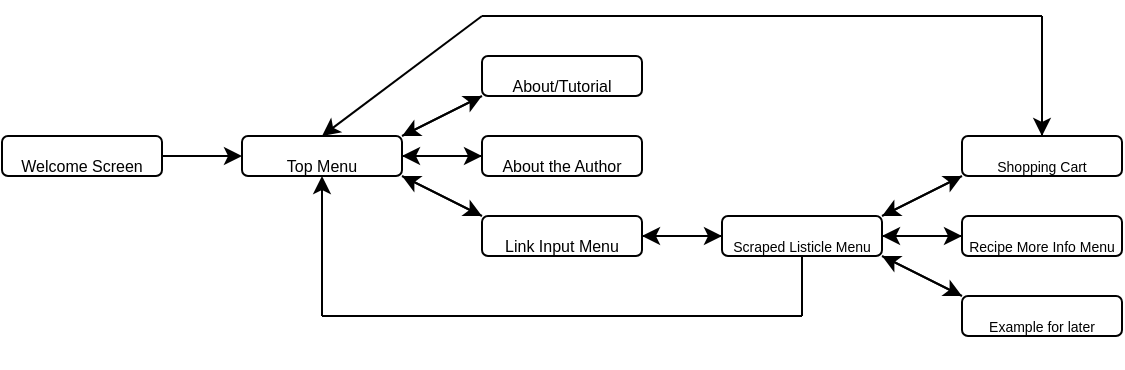 <mxfile version="14.8.1" type="github">
  <diagram id="GJFqsf_EyuqzehTiZJeK" name="Basic Application Flowchart">
    <mxGraphModel dx="678" dy="436" grid="1" gridSize="10" guides="1" tooltips="1" connect="1" arrows="1" fold="1" page="1" pageScale="1" pageWidth="850" pageHeight="1100" math="0" shadow="0">
      <root>
        <mxCell id="0" />
        <mxCell id="1" parent="0" />
        <mxCell id="7-yrH4Gy5jRmvyiKCKQK-24" style="edgeStyle=orthogonalEdgeStyle;rounded=0;orthogonalLoop=1;jettySize=auto;html=1;exitX=1;exitY=0.5;exitDx=0;exitDy=0;entryX=0;entryY=0.5;entryDx=0;entryDy=0;fontColor=#000000;" edge="1" parent="1" source="7-yrH4Gy5jRmvyiKCKQK-1" target="7-yrH4Gy5jRmvyiKCKQK-2">
          <mxGeometry relative="1" as="geometry" />
        </mxCell>
        <mxCell id="7-yrH4Gy5jRmvyiKCKQK-1" value="&lt;font style=&quot;font-size: 8px&quot;&gt;Welcome Screen&lt;/font&gt;" style="rounded=1;whiteSpace=wrap;html=1;verticalAlign=top;horizontal=1;" vertex="1" parent="1">
          <mxGeometry x="60" y="130" width="80" height="20" as="geometry" />
        </mxCell>
        <mxCell id="7-yrH4Gy5jRmvyiKCKQK-53" style="edgeStyle=orthogonalEdgeStyle;rounded=0;orthogonalLoop=1;jettySize=auto;html=1;exitX=1;exitY=0.5;exitDx=0;exitDy=0;entryX=0;entryY=0.5;entryDx=0;entryDy=0;fontColor=#000000;" edge="1" parent="1" source="7-yrH4Gy5jRmvyiKCKQK-2" target="7-yrH4Gy5jRmvyiKCKQK-9">
          <mxGeometry relative="1" as="geometry" />
        </mxCell>
        <mxCell id="7-yrH4Gy5jRmvyiKCKQK-2" value="&lt;font style=&quot;font-size: 8px&quot;&gt;Top Menu&lt;br&gt;&lt;/font&gt;" style="rounded=1;whiteSpace=wrap;html=1;verticalAlign=top;horizontal=1;" vertex="1" parent="1">
          <mxGeometry x="180" y="130" width="80" height="20" as="geometry" />
        </mxCell>
        <mxCell id="7-yrH4Gy5jRmvyiKCKQK-29" style="edgeStyle=orthogonalEdgeStyle;rounded=0;orthogonalLoop=1;jettySize=auto;html=1;exitX=1;exitY=0.5;exitDx=0;exitDy=0;entryX=0;entryY=0.5;entryDx=0;entryDy=0;fontColor=#000000;" edge="1" parent="1" source="7-yrH4Gy5jRmvyiKCKQK-4" target="7-yrH4Gy5jRmvyiKCKQK-11">
          <mxGeometry relative="1" as="geometry" />
        </mxCell>
        <mxCell id="7-yrH4Gy5jRmvyiKCKQK-4" value="&lt;font style=&quot;font-size: 8px&quot;&gt;Link Input Menu&lt;br&gt;&lt;/font&gt;" style="rounded=1;whiteSpace=wrap;html=1;verticalAlign=top;horizontal=1;" vertex="1" parent="1">
          <mxGeometry x="300" y="170" width="80" height="20" as="geometry" />
        </mxCell>
        <mxCell id="7-yrH4Gy5jRmvyiKCKQK-7" value="&lt;font style=&quot;font-size: 8px&quot;&gt;About/Tutorial&lt;br&gt;&lt;/font&gt;" style="rounded=1;whiteSpace=wrap;html=1;verticalAlign=top;horizontal=1;" vertex="1" parent="1">
          <mxGeometry x="300" y="90" width="80" height="20" as="geometry" />
        </mxCell>
        <mxCell id="7-yrH4Gy5jRmvyiKCKQK-55" style="edgeStyle=orthogonalEdgeStyle;rounded=0;orthogonalLoop=1;jettySize=auto;html=1;exitX=0;exitY=0.5;exitDx=0;exitDy=0;entryX=1;entryY=0.5;entryDx=0;entryDy=0;fontColor=#000000;" edge="1" parent="1" source="7-yrH4Gy5jRmvyiKCKQK-9" target="7-yrH4Gy5jRmvyiKCKQK-2">
          <mxGeometry relative="1" as="geometry" />
        </mxCell>
        <mxCell id="7-yrH4Gy5jRmvyiKCKQK-9" value="&lt;font style=&quot;font-size: 8px&quot;&gt;About the Author&lt;br&gt;&lt;/font&gt;" style="rounded=1;whiteSpace=wrap;html=1;verticalAlign=top;horizontal=1;" vertex="1" parent="1">
          <mxGeometry x="300" y="130" width="80" height="20" as="geometry" />
        </mxCell>
        <mxCell id="7-yrH4Gy5jRmvyiKCKQK-38" style="edgeStyle=orthogonalEdgeStyle;rounded=0;orthogonalLoop=1;jettySize=auto;html=1;exitX=1;exitY=0.5;exitDx=0;exitDy=0;entryX=0;entryY=0.5;entryDx=0;entryDy=0;fontColor=#000000;" edge="1" parent="1" source="7-yrH4Gy5jRmvyiKCKQK-11" target="7-yrH4Gy5jRmvyiKCKQK-37">
          <mxGeometry relative="1" as="geometry" />
        </mxCell>
        <mxCell id="7-yrH4Gy5jRmvyiKCKQK-40" style="edgeStyle=orthogonalEdgeStyle;rounded=0;orthogonalLoop=1;jettySize=auto;html=1;exitX=0;exitY=0.5;exitDx=0;exitDy=0;entryX=1;entryY=0.5;entryDx=0;entryDy=0;fontColor=#000000;" edge="1" parent="1" source="7-yrH4Gy5jRmvyiKCKQK-11" target="7-yrH4Gy5jRmvyiKCKQK-4">
          <mxGeometry relative="1" as="geometry" />
        </mxCell>
        <mxCell id="7-yrH4Gy5jRmvyiKCKQK-11" value="&lt;font&gt;&lt;font style=&quot;font-size: 7px&quot;&gt;Scraped Listicle Menu&lt;/font&gt;&lt;br&gt;&lt;/font&gt;" style="rounded=1;whiteSpace=wrap;html=1;verticalAlign=top;horizontal=1;" vertex="1" parent="1">
          <mxGeometry x="420" y="170" width="80" height="20" as="geometry" />
        </mxCell>
        <mxCell id="7-yrH4Gy5jRmvyiKCKQK-26" value="" style="endArrow=classic;html=1;fontColor=#000000;entryX=0;entryY=1;entryDx=0;entryDy=0;" edge="1" parent="1" target="7-yrH4Gy5jRmvyiKCKQK-7">
          <mxGeometry width="50" height="50" relative="1" as="geometry">
            <mxPoint x="260" y="130" as="sourcePoint" />
            <mxPoint x="310" y="80" as="targetPoint" />
          </mxGeometry>
        </mxCell>
        <mxCell id="7-yrH4Gy5jRmvyiKCKQK-44" style="edgeStyle=orthogonalEdgeStyle;rounded=0;orthogonalLoop=1;jettySize=auto;html=1;exitX=0;exitY=0.5;exitDx=0;exitDy=0;entryX=1;entryY=0.5;entryDx=0;entryDy=0;fontColor=#000000;" edge="1" parent="1" source="7-yrH4Gy5jRmvyiKCKQK-37" target="7-yrH4Gy5jRmvyiKCKQK-11">
          <mxGeometry relative="1" as="geometry" />
        </mxCell>
        <mxCell id="7-yrH4Gy5jRmvyiKCKQK-37" value="&lt;font&gt;&lt;font style=&quot;font-size: 7px&quot;&gt;Recipe More Info Menu&lt;/font&gt;&lt;br&gt;&lt;/font&gt;" style="rounded=1;whiteSpace=wrap;html=1;verticalAlign=top;horizontal=1;" vertex="1" parent="1">
          <mxGeometry x="540" y="170" width="80" height="20" as="geometry" />
        </mxCell>
        <mxCell id="7-yrH4Gy5jRmvyiKCKQK-39" value="&lt;font&gt;&lt;font style=&quot;font-size: 7px&quot;&gt;Shopping Cart&lt;/font&gt;&lt;br&gt;&lt;/font&gt;" style="rounded=1;whiteSpace=wrap;html=1;verticalAlign=top;horizontal=1;" vertex="1" parent="1">
          <mxGeometry x="540" y="130" width="80" height="20" as="geometry" />
        </mxCell>
        <mxCell id="7-yrH4Gy5jRmvyiKCKQK-42" value="" style="endArrow=classic;html=1;fontColor=#000000;" edge="1" parent="1">
          <mxGeometry width="50" height="50" relative="1" as="geometry">
            <mxPoint x="300" y="110" as="sourcePoint" />
            <mxPoint x="260" y="130" as="targetPoint" />
          </mxGeometry>
        </mxCell>
        <mxCell id="7-yrH4Gy5jRmvyiKCKQK-46" value="" style="endArrow=classic;html=1;fontColor=#000000;entryX=0;entryY=1;entryDx=0;entryDy=0;" edge="1" parent="1" target="7-yrH4Gy5jRmvyiKCKQK-39">
          <mxGeometry width="50" height="50" relative="1" as="geometry">
            <mxPoint x="500" y="170" as="sourcePoint" />
            <mxPoint x="550" y="120" as="targetPoint" />
          </mxGeometry>
        </mxCell>
        <mxCell id="7-yrH4Gy5jRmvyiKCKQK-47" value="" style="endArrow=classic;html=1;fontColor=#000000;exitX=0;exitY=1;exitDx=0;exitDy=0;" edge="1" parent="1" source="7-yrH4Gy5jRmvyiKCKQK-39">
          <mxGeometry width="50" height="50" relative="1" as="geometry">
            <mxPoint x="510" y="180" as="sourcePoint" />
            <mxPoint x="500" y="170" as="targetPoint" />
          </mxGeometry>
        </mxCell>
        <mxCell id="7-yrH4Gy5jRmvyiKCKQK-48" value="&lt;font&gt;&lt;font style=&quot;font-size: 7px&quot;&gt;Example for later&lt;br&gt;&lt;/font&gt;&lt;br&gt;&lt;/font&gt;" style="rounded=1;whiteSpace=wrap;html=1;verticalAlign=top;horizontal=1;" vertex="1" parent="1">
          <mxGeometry x="540" y="210" width="80" height="20" as="geometry" />
        </mxCell>
        <mxCell id="7-yrH4Gy5jRmvyiKCKQK-49" value="" style="endArrow=classic;html=1;fontColor=#000000;exitX=0;exitY=0;exitDx=0;exitDy=0;" edge="1" parent="1" source="7-yrH4Gy5jRmvyiKCKQK-48">
          <mxGeometry width="50" height="50" relative="1" as="geometry">
            <mxPoint x="530" y="210" as="sourcePoint" />
            <mxPoint x="500" y="190" as="targetPoint" />
          </mxGeometry>
        </mxCell>
        <mxCell id="7-yrH4Gy5jRmvyiKCKQK-50" value="" style="endArrow=classic;html=1;fontColor=#000000;exitX=1;exitY=1;exitDx=0;exitDy=0;entryX=0;entryY=0;entryDx=0;entryDy=0;" edge="1" parent="1" source="7-yrH4Gy5jRmvyiKCKQK-11" target="7-yrH4Gy5jRmvyiKCKQK-48">
          <mxGeometry width="50" height="50" relative="1" as="geometry">
            <mxPoint x="480" y="260" as="sourcePoint" />
            <mxPoint x="530" y="210" as="targetPoint" />
          </mxGeometry>
        </mxCell>
        <mxCell id="7-yrH4Gy5jRmvyiKCKQK-51" value="" style="endArrow=classic;html=1;fontColor=#000000;exitX=1;exitY=1;exitDx=0;exitDy=0;entryX=0;entryY=0;entryDx=0;entryDy=0;" edge="1" parent="1" source="7-yrH4Gy5jRmvyiKCKQK-2" target="7-yrH4Gy5jRmvyiKCKQK-4">
          <mxGeometry width="50" height="50" relative="1" as="geometry">
            <mxPoint x="370" y="210" as="sourcePoint" />
            <mxPoint x="420" y="160" as="targetPoint" />
          </mxGeometry>
        </mxCell>
        <mxCell id="7-yrH4Gy5jRmvyiKCKQK-52" value="" style="endArrow=classic;html=1;fontColor=#000000;" edge="1" parent="1">
          <mxGeometry width="50" height="50" relative="1" as="geometry">
            <mxPoint x="300" y="170" as="sourcePoint" />
            <mxPoint x="260" y="150" as="targetPoint" />
          </mxGeometry>
        </mxCell>
        <mxCell id="7-yrH4Gy5jRmvyiKCKQK-56" value="" style="endArrow=none;html=1;fontColor=#000000;" edge="1" parent="1">
          <mxGeometry width="50" height="50" relative="1" as="geometry">
            <mxPoint x="460" y="220" as="sourcePoint" />
            <mxPoint x="460" y="190" as="targetPoint" />
          </mxGeometry>
        </mxCell>
        <mxCell id="7-yrH4Gy5jRmvyiKCKQK-57" value="" style="endArrow=classic;html=1;fontColor=#000000;" edge="1" parent="1">
          <mxGeometry width="50" height="50" relative="1" as="geometry">
            <mxPoint x="220" y="220" as="sourcePoint" />
            <mxPoint x="220" y="150" as="targetPoint" />
          </mxGeometry>
        </mxCell>
        <mxCell id="7-yrH4Gy5jRmvyiKCKQK-58" value="" style="endArrow=none;html=1;fontColor=#000000;" edge="1" parent="1">
          <mxGeometry width="50" height="50" relative="1" as="geometry">
            <mxPoint x="220" y="220" as="sourcePoint" />
            <mxPoint x="460" y="220" as="targetPoint" />
          </mxGeometry>
        </mxCell>
        <mxCell id="7-yrH4Gy5jRmvyiKCKQK-59" value="" style="endArrow=classic;html=1;fontColor=#000000;" edge="1" parent="1">
          <mxGeometry width="50" height="50" relative="1" as="geometry">
            <mxPoint x="300" y="70" as="sourcePoint" />
            <mxPoint x="220" y="130" as="targetPoint" />
          </mxGeometry>
        </mxCell>
        <mxCell id="7-yrH4Gy5jRmvyiKCKQK-60" value="" style="endArrow=none;html=1;fontColor=#000000;" edge="1" parent="1">
          <mxGeometry width="50" height="50" relative="1" as="geometry">
            <mxPoint x="300" y="70" as="sourcePoint" />
            <mxPoint x="580" y="70" as="targetPoint" />
          </mxGeometry>
        </mxCell>
        <mxCell id="7-yrH4Gy5jRmvyiKCKQK-61" value="" style="endArrow=none;html=1;fontColor=#000000;entryX=0.5;entryY=0;entryDx=0;entryDy=0;" edge="1" parent="1" target="7-yrH4Gy5jRmvyiKCKQK-39">
          <mxGeometry width="50" height="50" relative="1" as="geometry">
            <mxPoint x="580" y="70" as="sourcePoint" />
            <mxPoint x="580" y="40" as="targetPoint" />
          </mxGeometry>
        </mxCell>
        <mxCell id="7-yrH4Gy5jRmvyiKCKQK-62" value="" style="endArrow=classic;html=1;fontColor=#000000;" edge="1" parent="1">
          <mxGeometry width="50" height="50" relative="1" as="geometry">
            <mxPoint x="580" y="70" as="sourcePoint" />
            <mxPoint x="580" y="130" as="targetPoint" />
          </mxGeometry>
        </mxCell>
      </root>
    </mxGraphModel>
  </diagram>
</mxfile>
